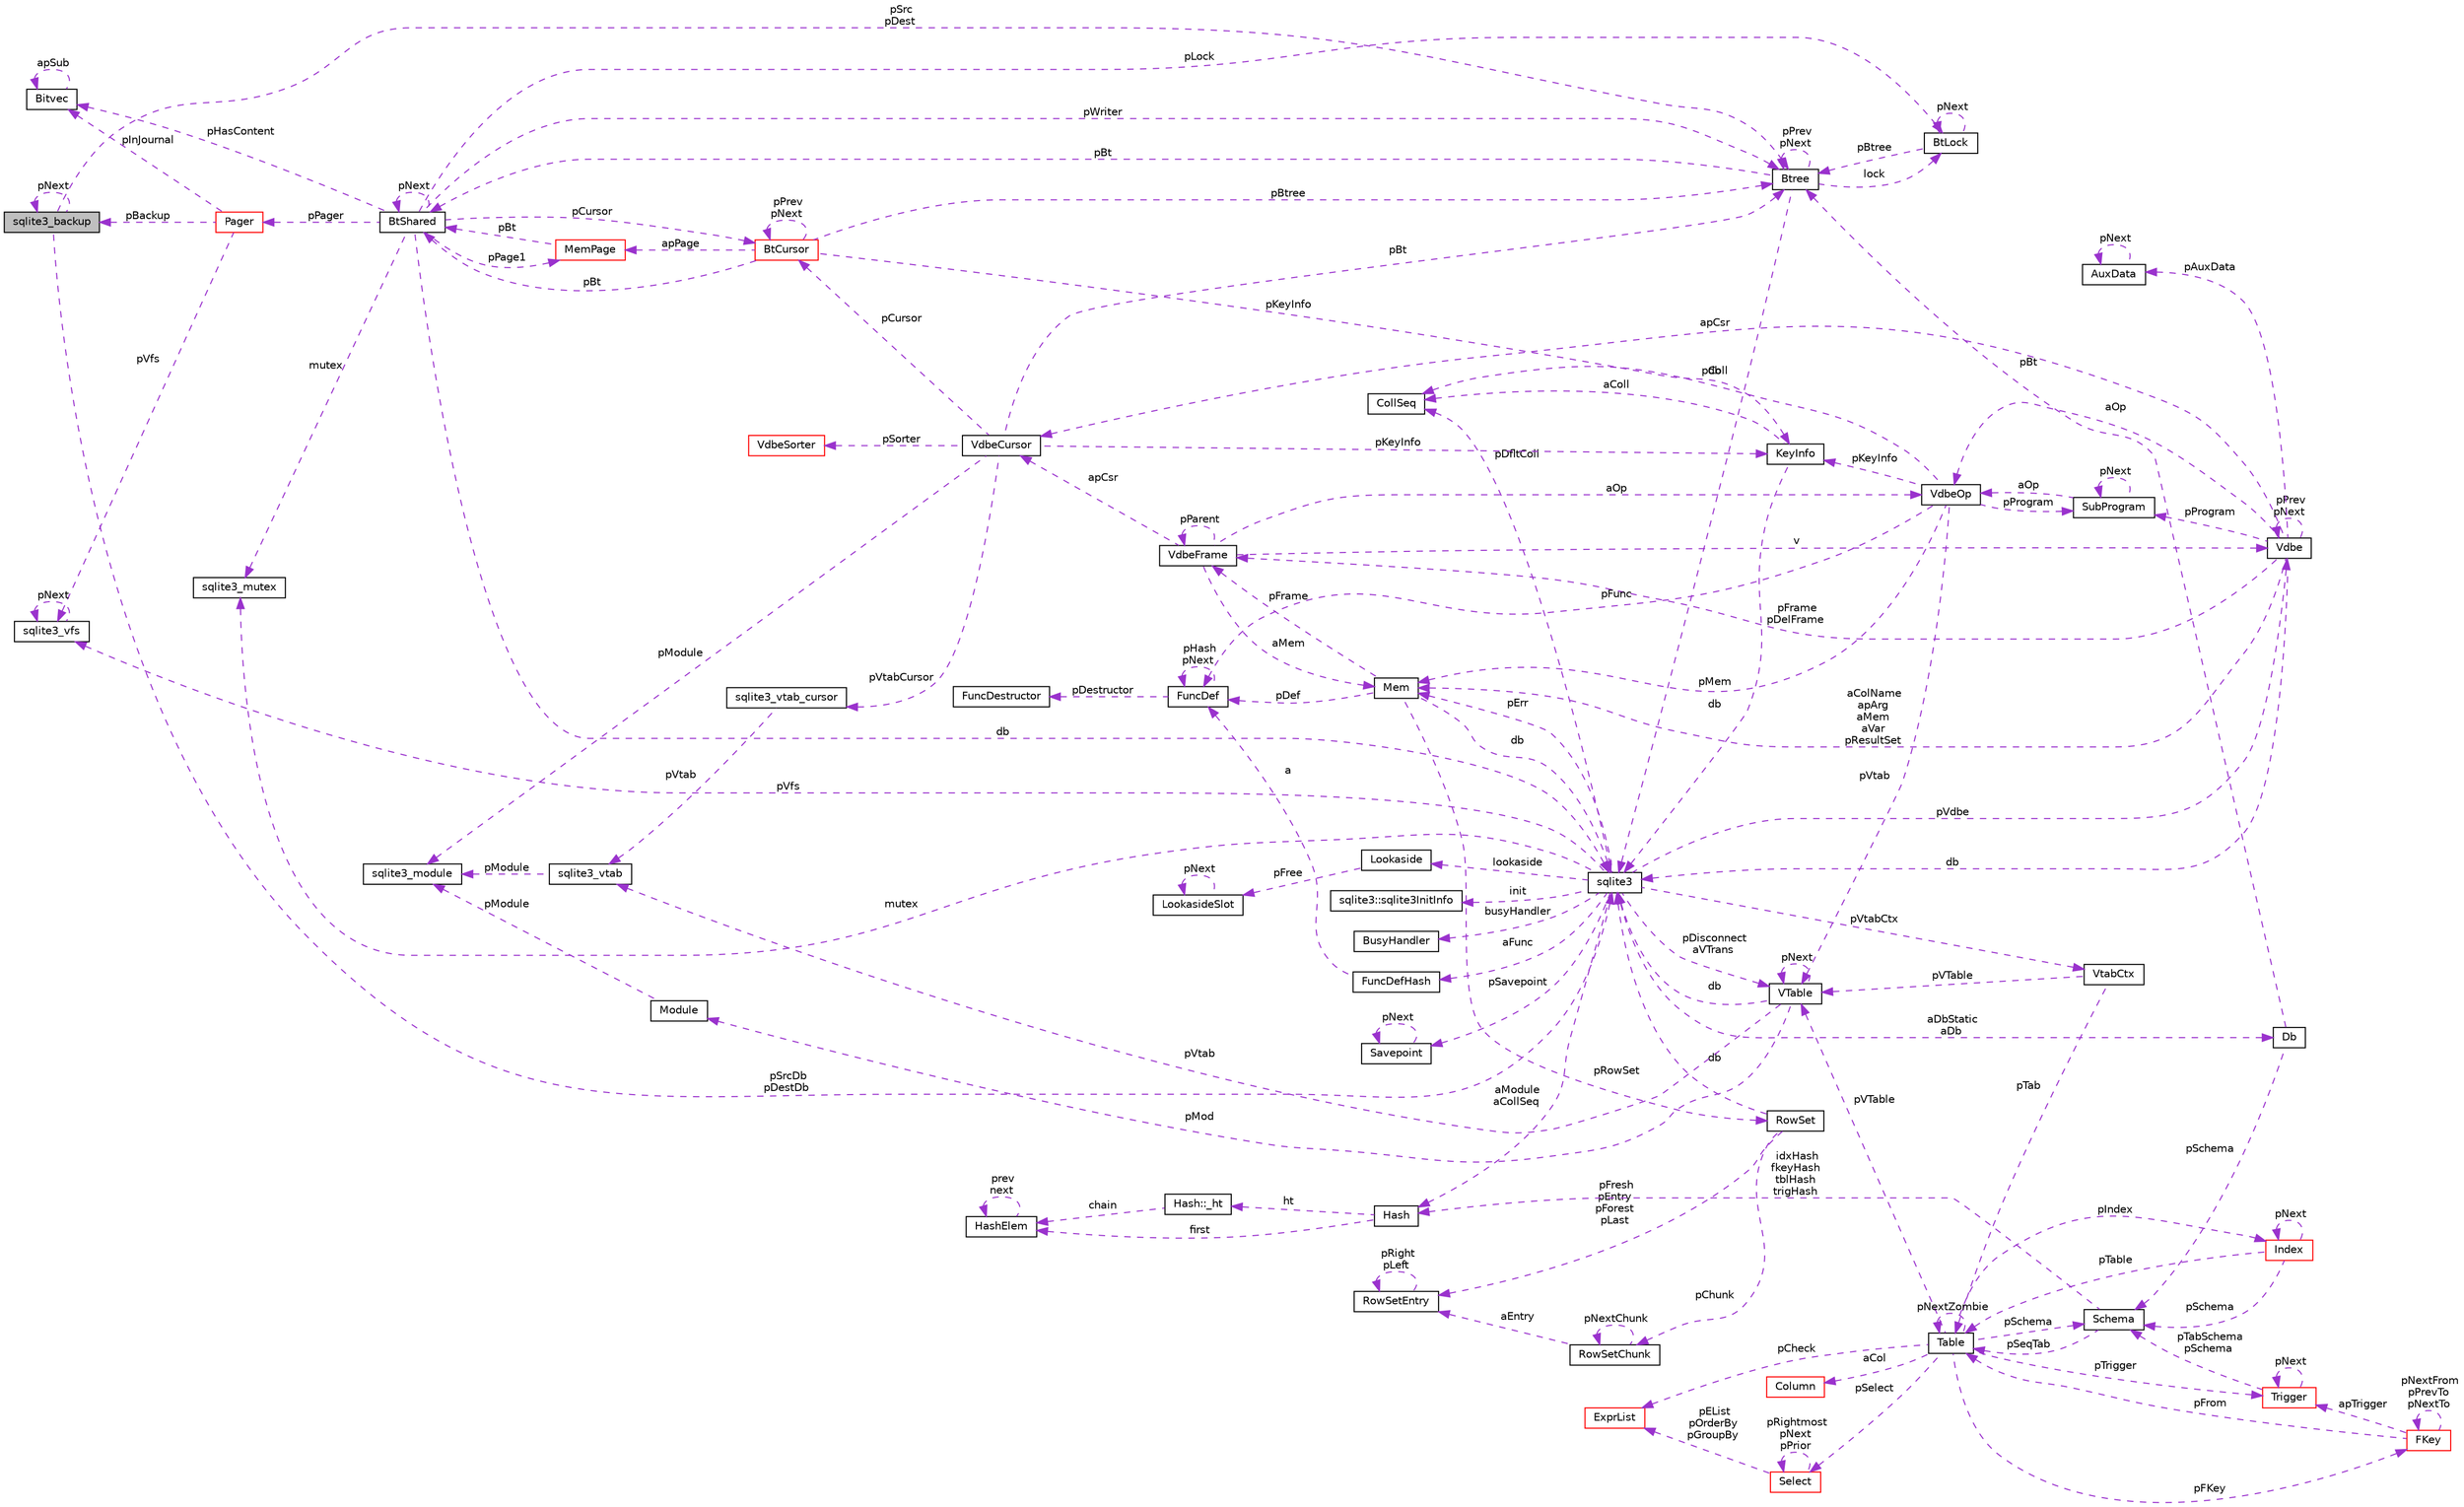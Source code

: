 digraph G
{
 // INTERACTIVE_SVG=YES
  edge [fontname="Helvetica",fontsize="10",labelfontname="Helvetica",labelfontsize="10"];
  node [fontname="Helvetica",fontsize="10",shape=record];
  rankdir="LR";
  Node1 [label="sqlite3_backup",height=0.2,width=0.4,color="black", fillcolor="grey75", style="filled" fontcolor="black"];
  Node1 -> Node1 [dir="back",color="darkorchid3",fontsize="10",style="dashed",label=" pNext" ,fontname="Helvetica"];
  Node2 -> Node1 [dir="back",color="darkorchid3",fontsize="10",style="dashed",label=" pSrcDb\npDestDb" ,fontname="Helvetica"];
  Node2 [label="sqlite3",height=0.2,width=0.4,color="black", fillcolor="white", style="filled",URL="$d9/dcd/structsqlite3.html"];
  Node3 -> Node2 [dir="back",color="darkorchid3",fontsize="10",style="dashed",label=" pErr" ,fontname="Helvetica"];
  Node3 [label="Mem",height=0.2,width=0.4,color="black", fillcolor="white", style="filled",URL="$df/d48/struct_mem.html"];
  Node2 -> Node3 [dir="back",color="darkorchid3",fontsize="10",style="dashed",label=" db" ,fontname="Helvetica"];
  Node4 -> Node3 [dir="back",color="darkorchid3",fontsize="10",style="dashed",label=" pFrame" ,fontname="Helvetica"];
  Node4 [label="VdbeFrame",height=0.2,width=0.4,color="black", fillcolor="white", style="filled",URL="$de/d74/struct_vdbe_frame.html"];
  Node3 -> Node4 [dir="back",color="darkorchid3",fontsize="10",style="dashed",label=" aMem" ,fontname="Helvetica"];
  Node5 -> Node4 [dir="back",color="darkorchid3",fontsize="10",style="dashed",label=" v" ,fontname="Helvetica"];
  Node5 [label="Vdbe",height=0.2,width=0.4,color="black", fillcolor="white", style="filled",URL="$db/df8/struct_vdbe.html"];
  Node5 -> Node5 [dir="back",color="darkorchid3",fontsize="10",style="dashed",label=" pPrev\npNext" ,fontname="Helvetica"];
  Node3 -> Node5 [dir="back",color="darkorchid3",fontsize="10",style="dashed",label=" aColName\napArg\naMem\naVar\npResultSet" ,fontname="Helvetica"];
  Node2 -> Node5 [dir="back",color="darkorchid3",fontsize="10",style="dashed",label=" db" ,fontname="Helvetica"];
  Node4 -> Node5 [dir="back",color="darkorchid3",fontsize="10",style="dashed",label=" pFrame\npDelFrame" ,fontname="Helvetica"];
  Node6 -> Node5 [dir="back",color="darkorchid3",fontsize="10",style="dashed",label=" pAuxData" ,fontname="Helvetica"];
  Node6 [label="AuxData",height=0.2,width=0.4,color="black", fillcolor="white", style="filled",URL="$d5/d59/struct_aux_data.html"];
  Node6 -> Node6 [dir="back",color="darkorchid3",fontsize="10",style="dashed",label=" pNext" ,fontname="Helvetica"];
  Node7 -> Node5 [dir="back",color="darkorchid3",fontsize="10",style="dashed",label=" pProgram" ,fontname="Helvetica"];
  Node7 [label="SubProgram",height=0.2,width=0.4,color="black", fillcolor="white", style="filled",URL="$d4/d16/struct_sub_program.html"];
  Node7 -> Node7 [dir="back",color="darkorchid3",fontsize="10",style="dashed",label=" pNext" ,fontname="Helvetica"];
  Node8 -> Node7 [dir="back",color="darkorchid3",fontsize="10",style="dashed",label=" aOp" ,fontname="Helvetica"];
  Node8 [label="VdbeOp",height=0.2,width=0.4,color="black", fillcolor="white", style="filled",URL="$d2/dd9/struct_vdbe_op.html"];
  Node3 -> Node8 [dir="back",color="darkorchid3",fontsize="10",style="dashed",label=" pMem" ,fontname="Helvetica"];
  Node9 -> Node8 [dir="back",color="darkorchid3",fontsize="10",style="dashed",label=" pColl" ,fontname="Helvetica"];
  Node9 [label="CollSeq",height=0.2,width=0.4,color="black", fillcolor="white", style="filled",URL="$d0/d7d/struct_coll_seq.html"];
  Node10 -> Node8 [dir="back",color="darkorchid3",fontsize="10",style="dashed",label=" pVtab" ,fontname="Helvetica"];
  Node10 [label="VTable",height=0.2,width=0.4,color="black", fillcolor="white", style="filled",URL="$db/d7e/struct_v_table.html"];
  Node2 -> Node10 [dir="back",color="darkorchid3",fontsize="10",style="dashed",label=" db" ,fontname="Helvetica"];
  Node10 -> Node10 [dir="back",color="darkorchid3",fontsize="10",style="dashed",label=" pNext" ,fontname="Helvetica"];
  Node11 -> Node10 [dir="back",color="darkorchid3",fontsize="10",style="dashed",label=" pMod" ,fontname="Helvetica"];
  Node11 [label="Module",height=0.2,width=0.4,color="black", fillcolor="white", style="filled",URL="$d0/d3b/struct_module.html"];
  Node12 -> Node11 [dir="back",color="darkorchid3",fontsize="10",style="dashed",label=" pModule" ,fontname="Helvetica"];
  Node12 [label="sqlite3_module",height=0.2,width=0.4,color="black", fillcolor="white", style="filled",URL="$dd/de4/structsqlite3__module.html"];
  Node13 -> Node10 [dir="back",color="darkorchid3",fontsize="10",style="dashed",label=" pVtab" ,fontname="Helvetica"];
  Node13 [label="sqlite3_vtab",height=0.2,width=0.4,color="black", fillcolor="white", style="filled",URL="$d3/d12/structsqlite3__vtab.html"];
  Node12 -> Node13 [dir="back",color="darkorchid3",fontsize="10",style="dashed",label=" pModule" ,fontname="Helvetica"];
  Node7 -> Node8 [dir="back",color="darkorchid3",fontsize="10",style="dashed",label=" pProgram" ,fontname="Helvetica"];
  Node14 -> Node8 [dir="back",color="darkorchid3",fontsize="10",style="dashed",label=" pKeyInfo" ,fontname="Helvetica"];
  Node14 [label="KeyInfo",height=0.2,width=0.4,color="black", fillcolor="white", style="filled",URL="$dc/d2f/struct_key_info.html"];
  Node2 -> Node14 [dir="back",color="darkorchid3",fontsize="10",style="dashed",label=" db" ,fontname="Helvetica"];
  Node9 -> Node14 [dir="back",color="darkorchid3",fontsize="10",style="dashed",label=" aColl" ,fontname="Helvetica"];
  Node15 -> Node8 [dir="back",color="darkorchid3",fontsize="10",style="dashed",label=" pFunc" ,fontname="Helvetica"];
  Node15 [label="FuncDef",height=0.2,width=0.4,color="black", fillcolor="white", style="filled",URL="$df/d38/struct_func_def.html"];
  Node16 -> Node15 [dir="back",color="darkorchid3",fontsize="10",style="dashed",label=" pDestructor" ,fontname="Helvetica"];
  Node16 [label="FuncDestructor",height=0.2,width=0.4,color="black", fillcolor="white", style="filled",URL="$d5/da4/struct_func_destructor.html"];
  Node15 -> Node15 [dir="back",color="darkorchid3",fontsize="10",style="dashed",label=" pHash\npNext" ,fontname="Helvetica"];
  Node17 -> Node5 [dir="back",color="darkorchid3",fontsize="10",style="dashed",label=" apCsr" ,fontname="Helvetica"];
  Node17 [label="VdbeCursor",height=0.2,width=0.4,color="black", fillcolor="white", style="filled",URL="$d5/dd1/struct_vdbe_cursor.html"];
  Node18 -> Node17 [dir="back",color="darkorchid3",fontsize="10",style="dashed",label=" pCursor" ,fontname="Helvetica"];
  Node18 [label="BtCursor",height=0.2,width=0.4,color="red", fillcolor="white", style="filled",URL="$db/d2c/struct_bt_cursor.html"];
  Node18 -> Node18 [dir="back",color="darkorchid3",fontsize="10",style="dashed",label=" pPrev\npNext" ,fontname="Helvetica"];
  Node19 -> Node18 [dir="back",color="darkorchid3",fontsize="10",style="dashed",label=" pBt" ,fontname="Helvetica"];
  Node19 [label="BtShared",height=0.2,width=0.4,color="black", fillcolor="white", style="filled",URL="$d3/d1f/struct_bt_shared.html"];
  Node18 -> Node19 [dir="back",color="darkorchid3",fontsize="10",style="dashed",label=" pCursor" ,fontname="Helvetica"];
  Node19 -> Node19 [dir="back",color="darkorchid3",fontsize="10",style="dashed",label=" pNext" ,fontname="Helvetica"];
  Node2 -> Node19 [dir="back",color="darkorchid3",fontsize="10",style="dashed",label=" db" ,fontname="Helvetica"];
  Node20 -> Node19 [dir="back",color="darkorchid3",fontsize="10",style="dashed",label=" pHasContent" ,fontname="Helvetica"];
  Node20 [label="Bitvec",height=0.2,width=0.4,color="black", fillcolor="white", style="filled",URL="$d1/d89/struct_bitvec.html"];
  Node20 -> Node20 [dir="back",color="darkorchid3",fontsize="10",style="dashed",label=" apSub" ,fontname="Helvetica"];
  Node21 -> Node19 [dir="back",color="darkorchid3",fontsize="10",style="dashed",label=" mutex" ,fontname="Helvetica"];
  Node21 [label="sqlite3_mutex",height=0.2,width=0.4,color="black", fillcolor="white", style="filled",URL="$d5/d3c/structsqlite3__mutex.html"];
  Node22 -> Node19 [dir="back",color="darkorchid3",fontsize="10",style="dashed",label=" pLock" ,fontname="Helvetica"];
  Node22 [label="BtLock",height=0.2,width=0.4,color="black", fillcolor="white", style="filled",URL="$d1/d28/struct_bt_lock.html"];
  Node22 -> Node22 [dir="back",color="darkorchid3",fontsize="10",style="dashed",label=" pNext" ,fontname="Helvetica"];
  Node23 -> Node22 [dir="back",color="darkorchid3",fontsize="10",style="dashed",label=" pBtree" ,fontname="Helvetica"];
  Node23 [label="Btree",height=0.2,width=0.4,color="black", fillcolor="white", style="filled",URL="$d9/d90/struct_btree.html"];
  Node19 -> Node23 [dir="back",color="darkorchid3",fontsize="10",style="dashed",label=" pBt" ,fontname="Helvetica"];
  Node2 -> Node23 [dir="back",color="darkorchid3",fontsize="10",style="dashed",label=" db" ,fontname="Helvetica"];
  Node22 -> Node23 [dir="back",color="darkorchid3",fontsize="10",style="dashed",label=" lock" ,fontname="Helvetica"];
  Node23 -> Node23 [dir="back",color="darkorchid3",fontsize="10",style="dashed",label=" pPrev\npNext" ,fontname="Helvetica"];
  Node24 -> Node19 [dir="back",color="darkorchid3",fontsize="10",style="dashed",label=" pPage1" ,fontname="Helvetica"];
  Node24 [label="MemPage",height=0.2,width=0.4,color="red", fillcolor="white", style="filled",URL="$d8/d9f/struct_mem_page.html"];
  Node19 -> Node24 [dir="back",color="darkorchid3",fontsize="10",style="dashed",label=" pBt" ,fontname="Helvetica"];
  Node23 -> Node19 [dir="back",color="darkorchid3",fontsize="10",style="dashed",label=" pWriter" ,fontname="Helvetica"];
  Node25 -> Node19 [dir="back",color="darkorchid3",fontsize="10",style="dashed",label=" pPager" ,fontname="Helvetica"];
  Node25 [label="Pager",height=0.2,width=0.4,color="red", fillcolor="white", style="filled",URL="$d0/dba/struct_pager.html"];
  Node1 -> Node25 [dir="back",color="darkorchid3",fontsize="10",style="dashed",label=" pBackup" ,fontname="Helvetica"];
  Node20 -> Node25 [dir="back",color="darkorchid3",fontsize="10",style="dashed",label=" pInJournal" ,fontname="Helvetica"];
  Node26 -> Node25 [dir="back",color="darkorchid3",fontsize="10",style="dashed",label=" pVfs" ,fontname="Helvetica"];
  Node26 [label="sqlite3_vfs",height=0.2,width=0.4,color="black", fillcolor="white", style="filled",URL="$d3/d36/structsqlite3__vfs.html"];
  Node26 -> Node26 [dir="back",color="darkorchid3",fontsize="10",style="dashed",label=" pNext" ,fontname="Helvetica"];
  Node24 -> Node18 [dir="back",color="darkorchid3",fontsize="10",style="dashed",label=" apPage" ,fontname="Helvetica"];
  Node14 -> Node18 [dir="back",color="darkorchid3",fontsize="10",style="dashed",label=" pKeyInfo" ,fontname="Helvetica"];
  Node23 -> Node18 [dir="back",color="darkorchid3",fontsize="10",style="dashed",label=" pBtree" ,fontname="Helvetica"];
  Node12 -> Node17 [dir="back",color="darkorchid3",fontsize="10",style="dashed",label=" pModule" ,fontname="Helvetica"];
  Node27 -> Node17 [dir="back",color="darkorchid3",fontsize="10",style="dashed",label=" pVtabCursor" ,fontname="Helvetica"];
  Node27 [label="sqlite3_vtab_cursor",height=0.2,width=0.4,color="black", fillcolor="white", style="filled",URL="$d3/d17/structsqlite3__vtab__cursor.html"];
  Node13 -> Node27 [dir="back",color="darkorchid3",fontsize="10",style="dashed",label=" pVtab" ,fontname="Helvetica"];
  Node28 -> Node17 [dir="back",color="darkorchid3",fontsize="10",style="dashed",label=" pSorter" ,fontname="Helvetica"];
  Node28 [label="VdbeSorter",height=0.2,width=0.4,color="red", fillcolor="white", style="filled",URL="$d3/d85/struct_vdbe_sorter.html"];
  Node14 -> Node17 [dir="back",color="darkorchid3",fontsize="10",style="dashed",label=" pKeyInfo" ,fontname="Helvetica"];
  Node23 -> Node17 [dir="back",color="darkorchid3",fontsize="10",style="dashed",label=" pBt" ,fontname="Helvetica"];
  Node8 -> Node5 [dir="back",color="darkorchid3",fontsize="10",style="dashed",label=" aOp" ,fontname="Helvetica"];
  Node4 -> Node4 [dir="back",color="darkorchid3",fontsize="10",style="dashed",label=" pParent" ,fontname="Helvetica"];
  Node17 -> Node4 [dir="back",color="darkorchid3",fontsize="10",style="dashed",label=" apCsr" ,fontname="Helvetica"];
  Node8 -> Node4 [dir="back",color="darkorchid3",fontsize="10",style="dashed",label=" aOp" ,fontname="Helvetica"];
  Node29 -> Node3 [dir="back",color="darkorchid3",fontsize="10",style="dashed",label=" pRowSet" ,fontname="Helvetica"];
  Node29 [label="RowSet",height=0.2,width=0.4,color="black", fillcolor="white", style="filled",URL="$d5/d67/struct_row_set.html"];
  Node2 -> Node29 [dir="back",color="darkorchid3",fontsize="10",style="dashed",label=" db" ,fontname="Helvetica"];
  Node30 -> Node29 [dir="back",color="darkorchid3",fontsize="10",style="dashed",label=" pChunk" ,fontname="Helvetica"];
  Node30 [label="RowSetChunk",height=0.2,width=0.4,color="black", fillcolor="white", style="filled",URL="$d0/dd7/struct_row_set_chunk.html"];
  Node30 -> Node30 [dir="back",color="darkorchid3",fontsize="10",style="dashed",label=" pNextChunk" ,fontname="Helvetica"];
  Node31 -> Node30 [dir="back",color="darkorchid3",fontsize="10",style="dashed",label=" aEntry" ,fontname="Helvetica"];
  Node31 [label="RowSetEntry",height=0.2,width=0.4,color="black", fillcolor="white", style="filled",URL="$da/d66/struct_row_set_entry.html"];
  Node31 -> Node31 [dir="back",color="darkorchid3",fontsize="10",style="dashed",label=" pRight\npLeft" ,fontname="Helvetica"];
  Node31 -> Node29 [dir="back",color="darkorchid3",fontsize="10",style="dashed",label=" pFresh\npEntry\npForest\npLast" ,fontname="Helvetica"];
  Node15 -> Node3 [dir="back",color="darkorchid3",fontsize="10",style="dashed",label=" pDef" ,fontname="Helvetica"];
  Node5 -> Node2 [dir="back",color="darkorchid3",fontsize="10",style="dashed",label=" pVdbe" ,fontname="Helvetica"];
  Node32 -> Node2 [dir="back",color="darkorchid3",fontsize="10",style="dashed",label=" pSavepoint" ,fontname="Helvetica"];
  Node32 [label="Savepoint",height=0.2,width=0.4,color="black", fillcolor="white", style="filled",URL="$db/dde/struct_savepoint.html"];
  Node32 -> Node32 [dir="back",color="darkorchid3",fontsize="10",style="dashed",label=" pNext" ,fontname="Helvetica"];
  Node33 -> Node2 [dir="back",color="darkorchid3",fontsize="10",style="dashed",label=" aFunc" ,fontname="Helvetica"];
  Node33 [label="FuncDefHash",height=0.2,width=0.4,color="black", fillcolor="white", style="filled",URL="$db/dfc/struct_func_def_hash.html"];
  Node15 -> Node33 [dir="back",color="darkorchid3",fontsize="10",style="dashed",label=" a" ,fontname="Helvetica"];
  Node34 -> Node2 [dir="back",color="darkorchid3",fontsize="10",style="dashed",label=" lookaside" ,fontname="Helvetica"];
  Node34 [label="Lookaside",height=0.2,width=0.4,color="black", fillcolor="white", style="filled",URL="$d4/d8a/struct_lookaside.html"];
  Node35 -> Node34 [dir="back",color="darkorchid3",fontsize="10",style="dashed",label=" pFree" ,fontname="Helvetica"];
  Node35 [label="LookasideSlot",height=0.2,width=0.4,color="black", fillcolor="white", style="filled",URL="$dd/d17/struct_lookaside_slot.html"];
  Node35 -> Node35 [dir="back",color="darkorchid3",fontsize="10",style="dashed",label=" pNext" ,fontname="Helvetica"];
  Node21 -> Node2 [dir="back",color="darkorchid3",fontsize="10",style="dashed",label=" mutex" ,fontname="Helvetica"];
  Node26 -> Node2 [dir="back",color="darkorchid3",fontsize="10",style="dashed",label=" pVfs" ,fontname="Helvetica"];
  Node36 -> Node2 [dir="back",color="darkorchid3",fontsize="10",style="dashed",label=" init" ,fontname="Helvetica"];
  Node36 [label="sqlite3::sqlite3InitInfo",height=0.2,width=0.4,color="black", fillcolor="white", style="filled",URL="$d7/d84/structsqlite3_1_1sqlite3_init_info.html"];
  Node37 -> Node2 [dir="back",color="darkorchid3",fontsize="10",style="dashed",label=" busyHandler" ,fontname="Helvetica"];
  Node37 [label="BusyHandler",height=0.2,width=0.4,color="black", fillcolor="white", style="filled",URL="$d4/d89/struct_busy_handler.html"];
  Node38 -> Node2 [dir="back",color="darkorchid3",fontsize="10",style="dashed",label=" pVtabCtx" ,fontname="Helvetica"];
  Node38 [label="VtabCtx",height=0.2,width=0.4,color="black", fillcolor="white", style="filled",URL="$de/dae/struct_vtab_ctx.html"];
  Node10 -> Node38 [dir="back",color="darkorchid3",fontsize="10",style="dashed",label=" pVTable" ,fontname="Helvetica"];
  Node39 -> Node38 [dir="back",color="darkorchid3",fontsize="10",style="dashed",label=" pTab" ,fontname="Helvetica"];
  Node39 [label="Table",height=0.2,width=0.4,color="black", fillcolor="white", style="filled",URL="$d5/d0d/struct_table.html"];
  Node40 -> Node39 [dir="back",color="darkorchid3",fontsize="10",style="dashed",label=" pSchema" ,fontname="Helvetica"];
  Node40 [label="Schema",height=0.2,width=0.4,color="black", fillcolor="white", style="filled",URL="$df/d15/struct_schema.html"];
  Node39 -> Node40 [dir="back",color="darkorchid3",fontsize="10",style="dashed",label=" pSeqTab" ,fontname="Helvetica"];
  Node41 -> Node40 [dir="back",color="darkorchid3",fontsize="10",style="dashed",label=" idxHash\nfkeyHash\ntblHash\ntrigHash" ,fontname="Helvetica"];
  Node41 [label="Hash",height=0.2,width=0.4,color="black", fillcolor="white", style="filled",URL="$d2/d7a/struct_hash.html"];
  Node42 -> Node41 [dir="back",color="darkorchid3",fontsize="10",style="dashed",label=" ht" ,fontname="Helvetica"];
  Node42 [label="Hash::_ht",height=0.2,width=0.4,color="black", fillcolor="white", style="filled",URL="$dd/d00/struct_hash_1_1__ht.html"];
  Node43 -> Node42 [dir="back",color="darkorchid3",fontsize="10",style="dashed",label=" chain" ,fontname="Helvetica"];
  Node43 [label="HashElem",height=0.2,width=0.4,color="black", fillcolor="white", style="filled",URL="$df/d01/struct_hash_elem.html"];
  Node43 -> Node43 [dir="back",color="darkorchid3",fontsize="10",style="dashed",label=" prev\nnext" ,fontname="Helvetica"];
  Node43 -> Node41 [dir="back",color="darkorchid3",fontsize="10",style="dashed",label=" first" ,fontname="Helvetica"];
  Node44 -> Node39 [dir="back",color="darkorchid3",fontsize="10",style="dashed",label=" aCol" ,fontname="Helvetica"];
  Node44 [label="Column",height=0.2,width=0.4,color="red", fillcolor="white", style="filled",URL="$d0/d14/struct_column.html"];
  Node45 -> Node39 [dir="back",color="darkorchid3",fontsize="10",style="dashed",label=" pFKey" ,fontname="Helvetica"];
  Node45 [label="FKey",height=0.2,width=0.4,color="red", fillcolor="white", style="filled",URL="$d0/dbd/struct_f_key.html"];
  Node45 -> Node45 [dir="back",color="darkorchid3",fontsize="10",style="dashed",label=" pNextFrom\npPrevTo\npNextTo" ,fontname="Helvetica"];
  Node39 -> Node45 [dir="back",color="darkorchid3",fontsize="10",style="dashed",label=" pFrom" ,fontname="Helvetica"];
  Node46 -> Node45 [dir="back",color="darkorchid3",fontsize="10",style="dashed",label=" apTrigger" ,fontname="Helvetica"];
  Node46 [label="Trigger",height=0.2,width=0.4,color="red", fillcolor="white", style="filled",URL="$d1/dd9/struct_trigger.html"];
  Node40 -> Node46 [dir="back",color="darkorchid3",fontsize="10",style="dashed",label=" pTabSchema\npSchema" ,fontname="Helvetica"];
  Node46 -> Node46 [dir="back",color="darkorchid3",fontsize="10",style="dashed",label=" pNext" ,fontname="Helvetica"];
  Node10 -> Node39 [dir="back",color="darkorchid3",fontsize="10",style="dashed",label=" pVTable" ,fontname="Helvetica"];
  Node39 -> Node39 [dir="back",color="darkorchid3",fontsize="10",style="dashed",label=" pNextZombie" ,fontname="Helvetica"];
  Node46 -> Node39 [dir="back",color="darkorchid3",fontsize="10",style="dashed",label=" pTrigger" ,fontname="Helvetica"];
  Node47 -> Node39 [dir="back",color="darkorchid3",fontsize="10",style="dashed",label=" pSelect" ,fontname="Helvetica"];
  Node47 [label="Select",height=0.2,width=0.4,color="red", fillcolor="white", style="filled",URL="$d2/d1c/struct_select.html"];
  Node47 -> Node47 [dir="back",color="darkorchid3",fontsize="10",style="dashed",label=" pRightmost\npNext\npPrior" ,fontname="Helvetica"];
  Node48 -> Node47 [dir="back",color="darkorchid3",fontsize="10",style="dashed",label=" pEList\npOrderBy\npGroupBy" ,fontname="Helvetica"];
  Node48 [label="ExprList",height=0.2,width=0.4,color="red", fillcolor="white", style="filled",URL="$de/d20/struct_expr_list.html"];
  Node48 -> Node39 [dir="back",color="darkorchid3",fontsize="10",style="dashed",label=" pCheck" ,fontname="Helvetica"];
  Node49 -> Node39 [dir="back",color="darkorchid3",fontsize="10",style="dashed",label=" pIndex" ,fontname="Helvetica"];
  Node49 [label="Index",height=0.2,width=0.4,color="red", fillcolor="white", style="filled",URL="$dc/d6f/struct_index.html"];
  Node40 -> Node49 [dir="back",color="darkorchid3",fontsize="10",style="dashed",label=" pSchema" ,fontname="Helvetica"];
  Node39 -> Node49 [dir="back",color="darkorchid3",fontsize="10",style="dashed",label=" pTable" ,fontname="Helvetica"];
  Node49 -> Node49 [dir="back",color="darkorchid3",fontsize="10",style="dashed",label=" pNext" ,fontname="Helvetica"];
  Node9 -> Node2 [dir="back",color="darkorchid3",fontsize="10",style="dashed",label=" pDfltColl" ,fontname="Helvetica"];
  Node10 -> Node2 [dir="back",color="darkorchid3",fontsize="10",style="dashed",label=" pDisconnect\naVTrans" ,fontname="Helvetica"];
  Node50 -> Node2 [dir="back",color="darkorchid3",fontsize="10",style="dashed",label=" aDbStatic\naDb" ,fontname="Helvetica"];
  Node50 [label="Db",height=0.2,width=0.4,color="black", fillcolor="white", style="filled",URL="$db/dd1/struct_db.html"];
  Node40 -> Node50 [dir="back",color="darkorchid3",fontsize="10",style="dashed",label=" pSchema" ,fontname="Helvetica"];
  Node23 -> Node50 [dir="back",color="darkorchid3",fontsize="10",style="dashed",label=" pBt" ,fontname="Helvetica"];
  Node41 -> Node2 [dir="back",color="darkorchid3",fontsize="10",style="dashed",label=" aModule\naCollSeq" ,fontname="Helvetica"];
  Node23 -> Node1 [dir="back",color="darkorchid3",fontsize="10",style="dashed",label=" pSrc\npDest" ,fontname="Helvetica"];
}
